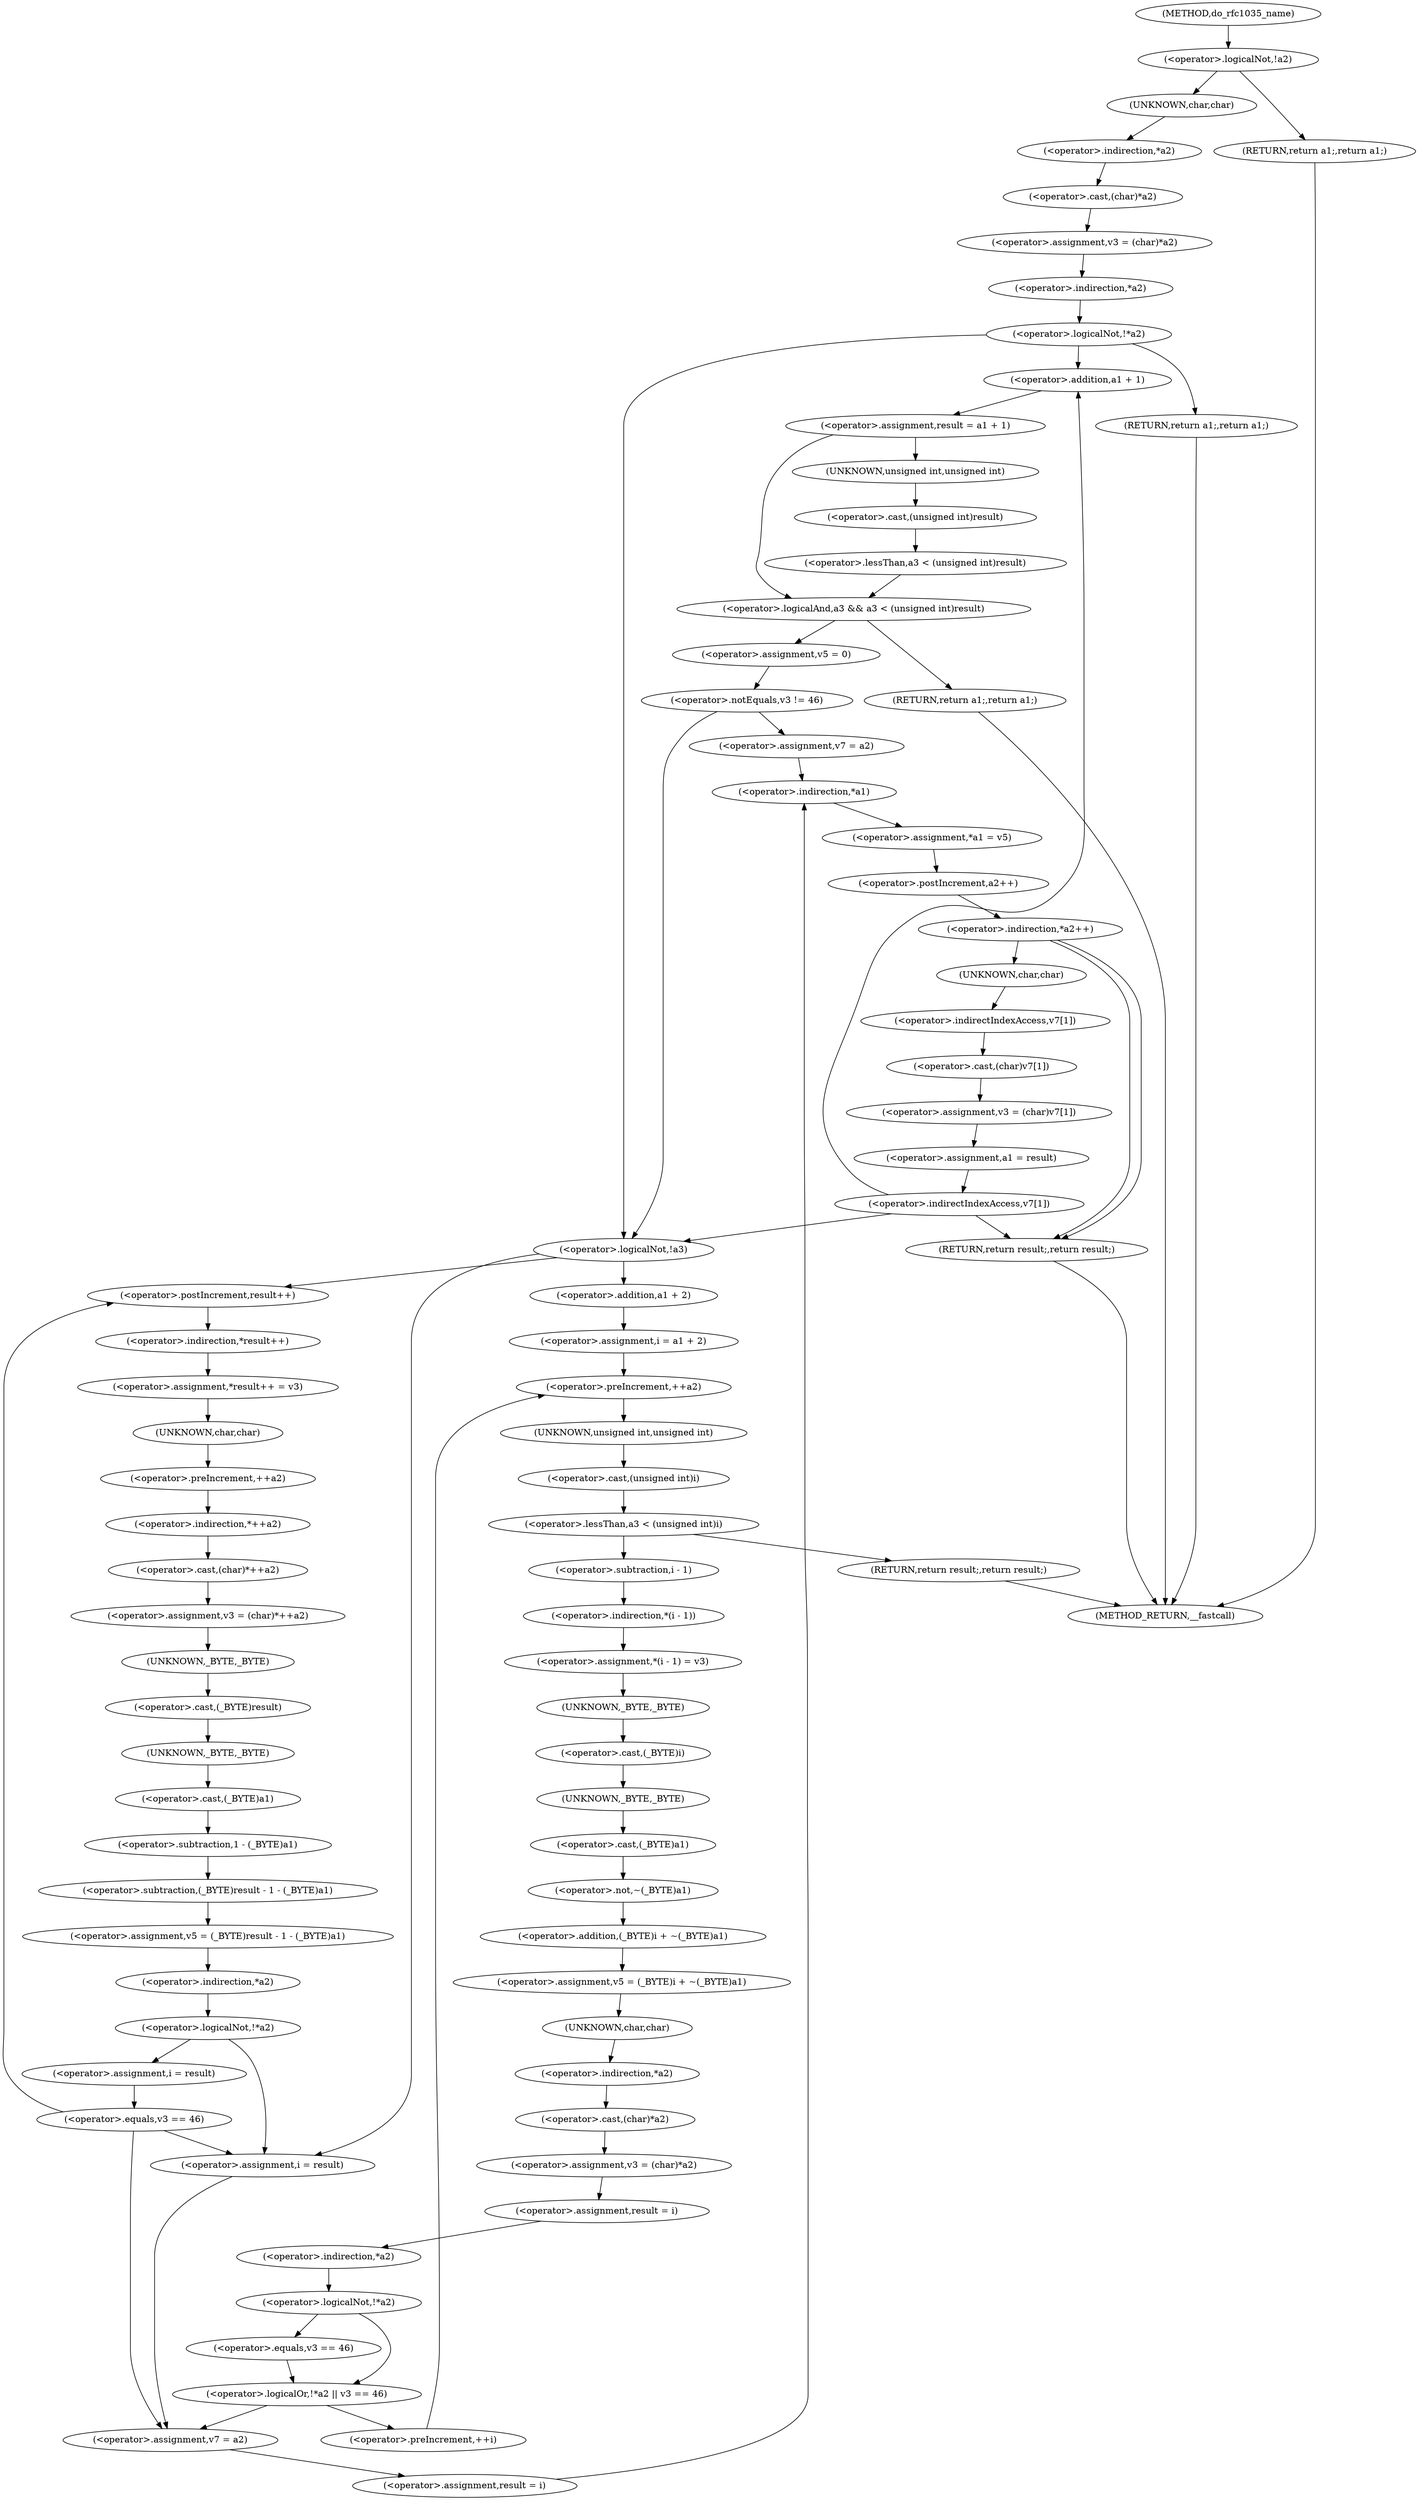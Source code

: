 digraph do_rfc1035_name {  
"1000117" [label = "(<operator>.logicalNot,!a2)" ]
"1000119" [label = "(RETURN,return a1;,return a1;)" ]
"1000121" [label = "(<operator>.assignment,v3 = (char)*a2)" ]
"1000123" [label = "(<operator>.cast,(char)*a2)" ]
"1000124" [label = "(UNKNOWN,char,char)" ]
"1000125" [label = "(<operator>.indirection,*a2)" ]
"1000128" [label = "(<operator>.logicalNot,!*a2)" ]
"1000129" [label = "(<operator>.indirection,*a2)" ]
"1000131" [label = "(RETURN,return a1;,return a1;)" ]
"1000136" [label = "(<operator>.assignment,result = a1 + 1)" ]
"1000138" [label = "(<operator>.addition,a1 + 1)" ]
"1000142" [label = "(<operator>.logicalAnd,a3 && a3 < (unsigned int)result)" ]
"1000144" [label = "(<operator>.lessThan,a3 < (unsigned int)result)" ]
"1000146" [label = "(<operator>.cast,(unsigned int)result)" ]
"1000147" [label = "(UNKNOWN,unsigned int,unsigned int)" ]
"1000149" [label = "(RETURN,return a1;,return a1;)" ]
"1000151" [label = "(<operator>.assignment,v5 = 0)" ]
"1000155" [label = "(<operator>.notEquals,v3 != 46)" ]
"1000159" [label = "(<operator>.assignment,v7 = a2)" ]
"1000163" [label = "(<operator>.assignment,*a1 = v5)" ]
"1000164" [label = "(<operator>.indirection,*a1)" ]
"1000168" [label = "(<operator>.indirection,*a2++)" ]
"1000169" [label = "(<operator>.postIncrement,a2++)" ]
"1000175" [label = "(<operator>.assignment,v3 = (char)v7[1])" ]
"1000177" [label = "(<operator>.cast,(char)v7[1])" ]
"1000178" [label = "(UNKNOWN,char,char)" ]
"1000179" [label = "(<operator>.indirectIndexAccess,v7[1])" ]
"1000182" [label = "(<operator>.assignment,a1 = result)" ]
"1000186" [label = "(<operator>.indirectIndexAccess,v7[1])" ]
"1000190" [label = "(RETURN,return result;,return result;)" ]
"1000193" [label = "(<operator>.logicalNot,!a3)" ]
"1000199" [label = "(<operator>.assignment,*result++ = v3)" ]
"1000200" [label = "(<operator>.indirection,*result++)" ]
"1000201" [label = "(<operator>.postIncrement,result++)" ]
"1000204" [label = "(<operator>.assignment,v3 = (char)*++a2)" ]
"1000206" [label = "(<operator>.cast,(char)*++a2)" ]
"1000207" [label = "(UNKNOWN,char,char)" ]
"1000208" [label = "(<operator>.indirection,*++a2)" ]
"1000209" [label = "(<operator>.preIncrement,++a2)" ]
"1000211" [label = "(<operator>.assignment,v5 = (_BYTE)result - 1 - (_BYTE)a1)" ]
"1000213" [label = "(<operator>.subtraction,(_BYTE)result - 1 - (_BYTE)a1)" ]
"1000214" [label = "(<operator>.cast,(_BYTE)result)" ]
"1000215" [label = "(UNKNOWN,_BYTE,_BYTE)" ]
"1000217" [label = "(<operator>.subtraction,1 - (_BYTE)a1)" ]
"1000219" [label = "(<operator>.cast,(_BYTE)a1)" ]
"1000220" [label = "(UNKNOWN,_BYTE,_BYTE)" ]
"1000223" [label = "(<operator>.logicalNot,!*a2)" ]
"1000224" [label = "(<operator>.indirection,*a2)" ]
"1000227" [label = "(<operator>.assignment,i = result)" ]
"1000231" [label = "(<operator>.equals,v3 == 46)" ]
"1000235" [label = "(<operator>.assignment,i = result)" ]
"1000239" [label = "(<operator>.assignment,v7 = a2)" ]
"1000242" [label = "(<operator>.assignment,result = i)" ]
"1000247" [label = "(<operator>.assignment,i = a1 + 2)" ]
"1000249" [label = "(<operator>.addition,a1 + 2)" ]
"1000252" [label = "(<operator>.preIncrement,++i)" ]
"1000255" [label = "(<operator>.preIncrement,++a2)" ]
"1000258" [label = "(<operator>.lessThan,a3 < (unsigned int)i)" ]
"1000260" [label = "(<operator>.cast,(unsigned int)i)" ]
"1000261" [label = "(UNKNOWN,unsigned int,unsigned int)" ]
"1000264" [label = "(<operator>.assignment,*(i - 1) = v3)" ]
"1000265" [label = "(<operator>.indirection,*(i - 1))" ]
"1000266" [label = "(<operator>.subtraction,i - 1)" ]
"1000270" [label = "(<operator>.assignment,v5 = (_BYTE)i + ~(_BYTE)a1)" ]
"1000272" [label = "(<operator>.addition,(_BYTE)i + ~(_BYTE)a1)" ]
"1000273" [label = "(<operator>.cast,(_BYTE)i)" ]
"1000274" [label = "(UNKNOWN,_BYTE,_BYTE)" ]
"1000276" [label = "(<operator>.not,~(_BYTE)a1)" ]
"1000277" [label = "(<operator>.cast,(_BYTE)a1)" ]
"1000278" [label = "(UNKNOWN,_BYTE,_BYTE)" ]
"1000280" [label = "(<operator>.assignment,v3 = (char)*a2)" ]
"1000282" [label = "(<operator>.cast,(char)*a2)" ]
"1000283" [label = "(UNKNOWN,char,char)" ]
"1000284" [label = "(<operator>.indirection,*a2)" ]
"1000286" [label = "(<operator>.assignment,result = i)" ]
"1000290" [label = "(<operator>.logicalOr,!*a2 || v3 == 46)" ]
"1000291" [label = "(<operator>.logicalNot,!*a2)" ]
"1000292" [label = "(<operator>.indirection,*a2)" ]
"1000294" [label = "(<operator>.equals,v3 == 46)" ]
"1000298" [label = "(RETURN,return result;,return result;)" ]
"1000106" [label = "(METHOD,do_rfc1035_name)" ]
"1000300" [label = "(METHOD_RETURN,__fastcall)" ]
  "1000117" -> "1000119" 
  "1000117" -> "1000124" 
  "1000119" -> "1000300" 
  "1000121" -> "1000129" 
  "1000123" -> "1000121" 
  "1000124" -> "1000125" 
  "1000125" -> "1000123" 
  "1000128" -> "1000131" 
  "1000128" -> "1000138" 
  "1000128" -> "1000193" 
  "1000129" -> "1000128" 
  "1000131" -> "1000300" 
  "1000136" -> "1000142" 
  "1000136" -> "1000147" 
  "1000138" -> "1000136" 
  "1000142" -> "1000149" 
  "1000142" -> "1000151" 
  "1000144" -> "1000142" 
  "1000146" -> "1000144" 
  "1000147" -> "1000146" 
  "1000149" -> "1000300" 
  "1000151" -> "1000155" 
  "1000155" -> "1000193" 
  "1000155" -> "1000159" 
  "1000159" -> "1000164" 
  "1000163" -> "1000169" 
  "1000164" -> "1000163" 
  "1000168" -> "1000178" 
  "1000168" -> "1000190" 
  "1000168" -> "1000190" 
  "1000169" -> "1000168" 
  "1000175" -> "1000182" 
  "1000177" -> "1000175" 
  "1000178" -> "1000179" 
  "1000179" -> "1000177" 
  "1000182" -> "1000186" 
  "1000186" -> "1000138" 
  "1000186" -> "1000193" 
  "1000186" -> "1000190" 
  "1000190" -> "1000300" 
  "1000193" -> "1000201" 
  "1000193" -> "1000235" 
  "1000193" -> "1000249" 
  "1000199" -> "1000207" 
  "1000200" -> "1000199" 
  "1000201" -> "1000200" 
  "1000204" -> "1000215" 
  "1000206" -> "1000204" 
  "1000207" -> "1000209" 
  "1000208" -> "1000206" 
  "1000209" -> "1000208" 
  "1000211" -> "1000224" 
  "1000213" -> "1000211" 
  "1000214" -> "1000220" 
  "1000215" -> "1000214" 
  "1000217" -> "1000213" 
  "1000219" -> "1000217" 
  "1000220" -> "1000219" 
  "1000223" -> "1000235" 
  "1000223" -> "1000227" 
  "1000224" -> "1000223" 
  "1000227" -> "1000231" 
  "1000231" -> "1000201" 
  "1000231" -> "1000235" 
  "1000231" -> "1000239" 
  "1000235" -> "1000239" 
  "1000239" -> "1000242" 
  "1000242" -> "1000164" 
  "1000247" -> "1000255" 
  "1000249" -> "1000247" 
  "1000252" -> "1000255" 
  "1000255" -> "1000261" 
  "1000258" -> "1000298" 
  "1000258" -> "1000266" 
  "1000260" -> "1000258" 
  "1000261" -> "1000260" 
  "1000264" -> "1000274" 
  "1000265" -> "1000264" 
  "1000266" -> "1000265" 
  "1000270" -> "1000283" 
  "1000272" -> "1000270" 
  "1000273" -> "1000278" 
  "1000274" -> "1000273" 
  "1000276" -> "1000272" 
  "1000277" -> "1000276" 
  "1000278" -> "1000277" 
  "1000280" -> "1000286" 
  "1000282" -> "1000280" 
  "1000283" -> "1000284" 
  "1000284" -> "1000282" 
  "1000286" -> "1000292" 
  "1000290" -> "1000239" 
  "1000290" -> "1000252" 
  "1000291" -> "1000290" 
  "1000291" -> "1000294" 
  "1000292" -> "1000291" 
  "1000294" -> "1000290" 
  "1000298" -> "1000300" 
  "1000106" -> "1000117" 
}
